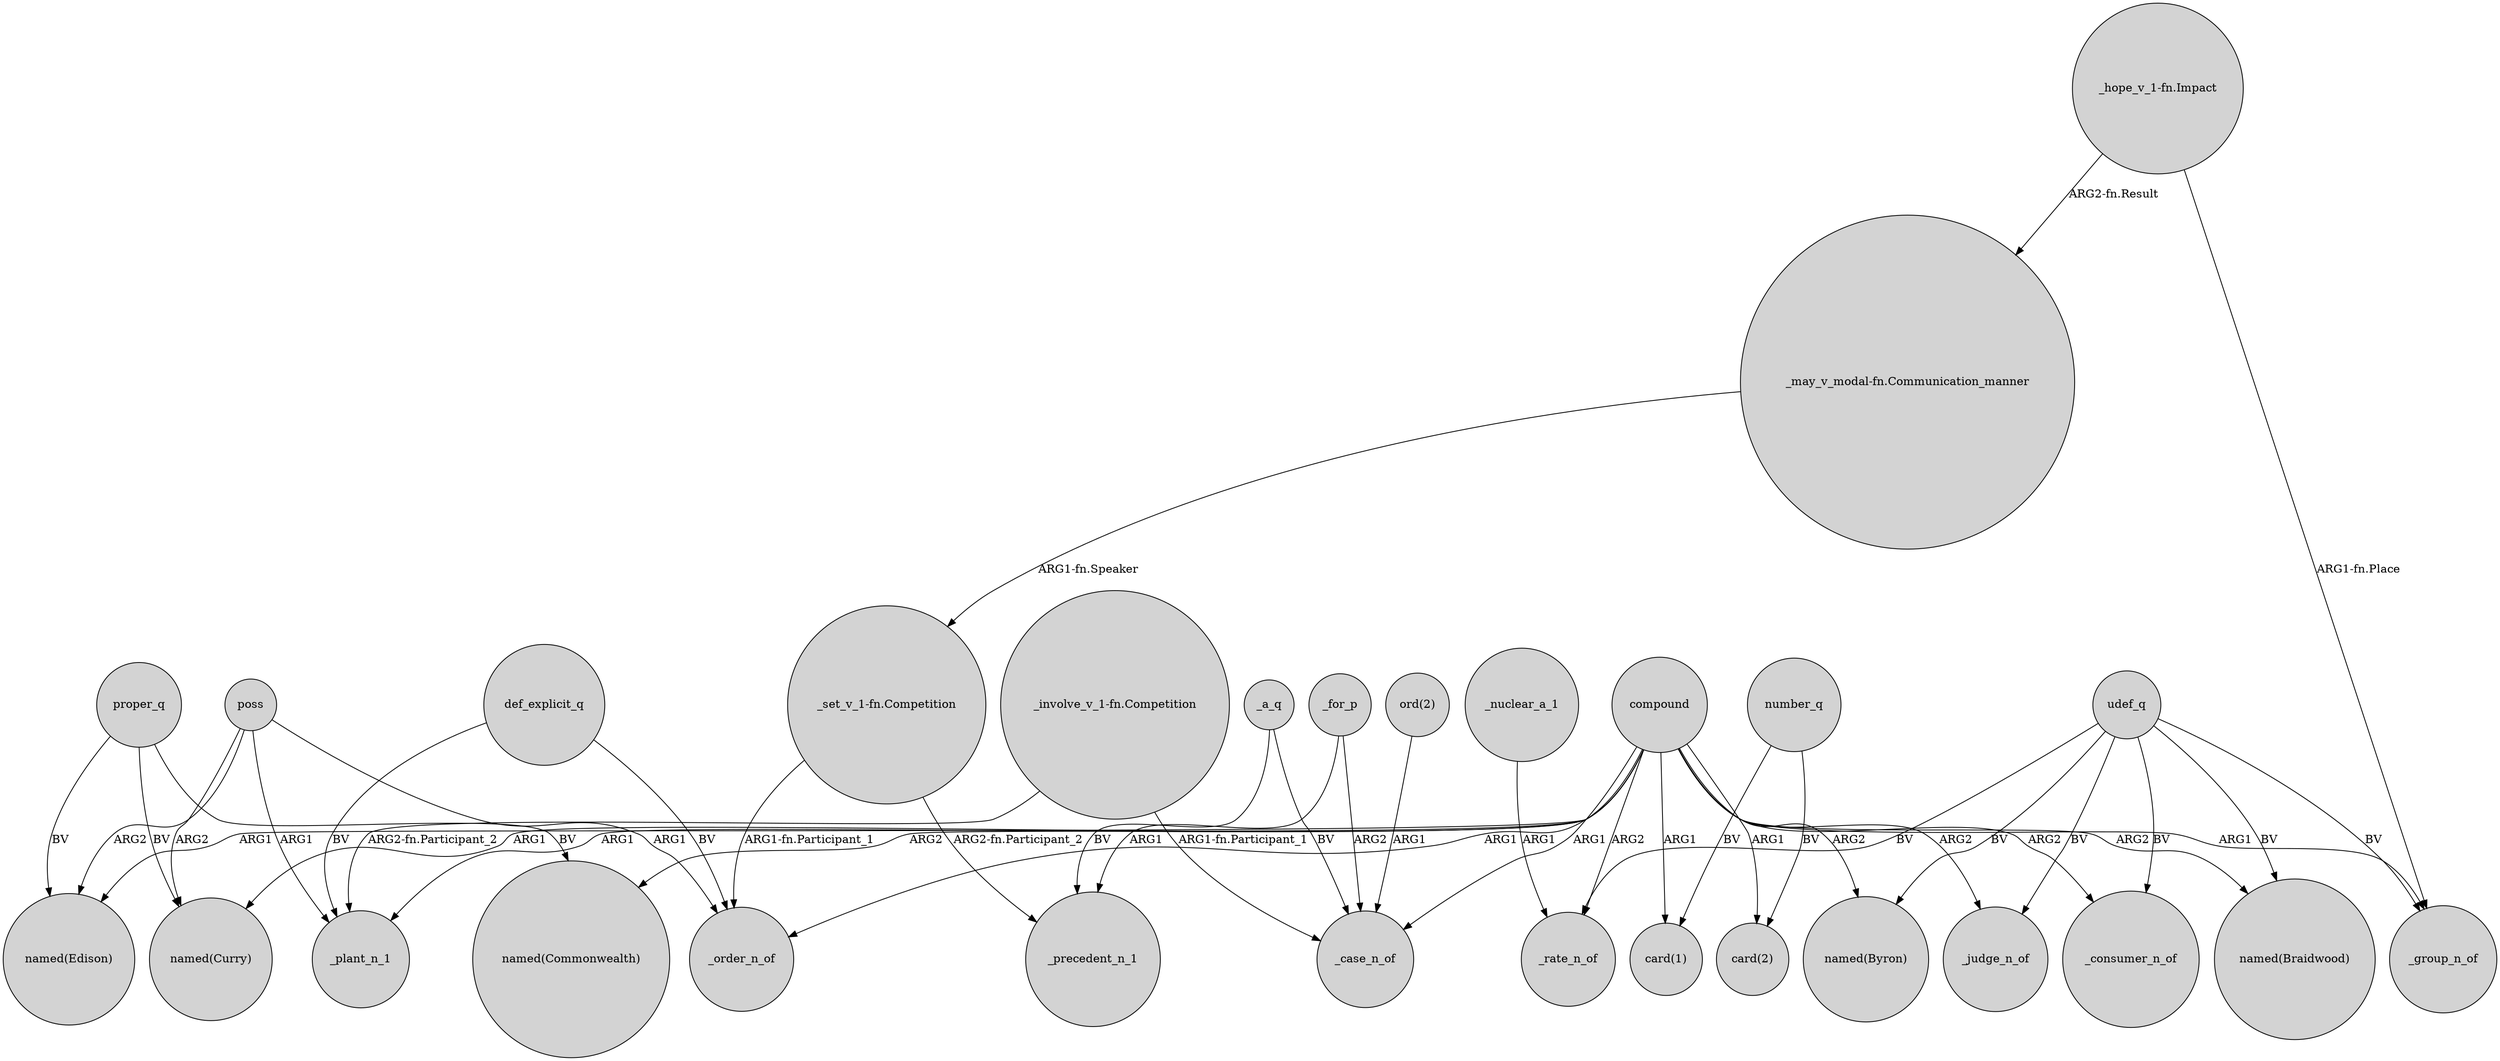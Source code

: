 digraph {
	node [shape=circle style=filled]
	_nuclear_a_1 -> _rate_n_of [label=ARG1]
	poss -> "named(Curry)" [label=ARG2]
	compound -> _consumer_n_of [label=ARG2]
	_a_q -> _case_n_of [label=BV]
	"_may_v_modal-fn.Communication_manner" -> "_set_v_1-fn.Competition" [label="ARG1-fn.Speaker"]
	_a_q -> _precedent_n_1 [label=BV]
	udef_q -> _group_n_of [label=BV]
	poss -> "named(Edison)" [label=ARG2]
	compound -> "card(1)" [label=ARG1]
	proper_q -> "named(Edison)" [label=BV]
	_for_p -> _case_n_of [label=ARG2]
	poss -> _plant_n_1 [label=ARG1]
	udef_q -> _consumer_n_of [label=BV]
	number_q -> "card(1)" [label=BV]
	compound -> _group_n_of [label=ARG1]
	udef_q -> _rate_n_of [label=BV]
	udef_q -> "named(Braidwood)" [label=BV]
	compound -> "card(2)" [label=ARG1]
	compound -> "named(Byron)" [label=ARG2]
	"_set_v_1-fn.Competition" -> _precedent_n_1 [label="ARG2-fn.Participant_2"]
	udef_q -> _judge_n_of [label=BV]
	compound -> _order_n_of [label=ARG1]
	compound -> "named(Braidwood)" [label=ARG2]
	udef_q -> "named(Byron)" [label=BV]
	proper_q -> "named(Commonwealth)" [label=BV]
	"_hope_v_1-fn.Impact" -> _group_n_of [label="ARG1-fn.Place"]
	poss -> _order_n_of [label=ARG1]
	def_explicit_q -> _plant_n_1 [label=BV]
	compound -> _rate_n_of [label=ARG2]
	compound -> _judge_n_of [label=ARG2]
	_for_p -> _precedent_n_1 [label=ARG1]
	def_explicit_q -> _order_n_of [label=BV]
	"_involve_v_1-fn.Competition" -> _plant_n_1 [label="ARG2-fn.Participant_2"]
	number_q -> "card(2)" [label=BV]
	compound -> "named(Commonwealth)" [label=ARG2]
	compound -> "named(Curry)" [label=ARG1]
	compound -> _case_n_of [label=ARG1]
	compound -> "named(Edison)" [label=ARG1]
	"_set_v_1-fn.Competition" -> _order_n_of [label="ARG1-fn.Participant_1"]
	"ord(2)" -> _case_n_of [label=ARG1]
	"_involve_v_1-fn.Competition" -> _case_n_of [label="ARG1-fn.Participant_1"]
	"_hope_v_1-fn.Impact" -> "_may_v_modal-fn.Communication_manner" [label="ARG2-fn.Result"]
	compound -> _plant_n_1 [label=ARG1]
	proper_q -> "named(Curry)" [label=BV]
}
